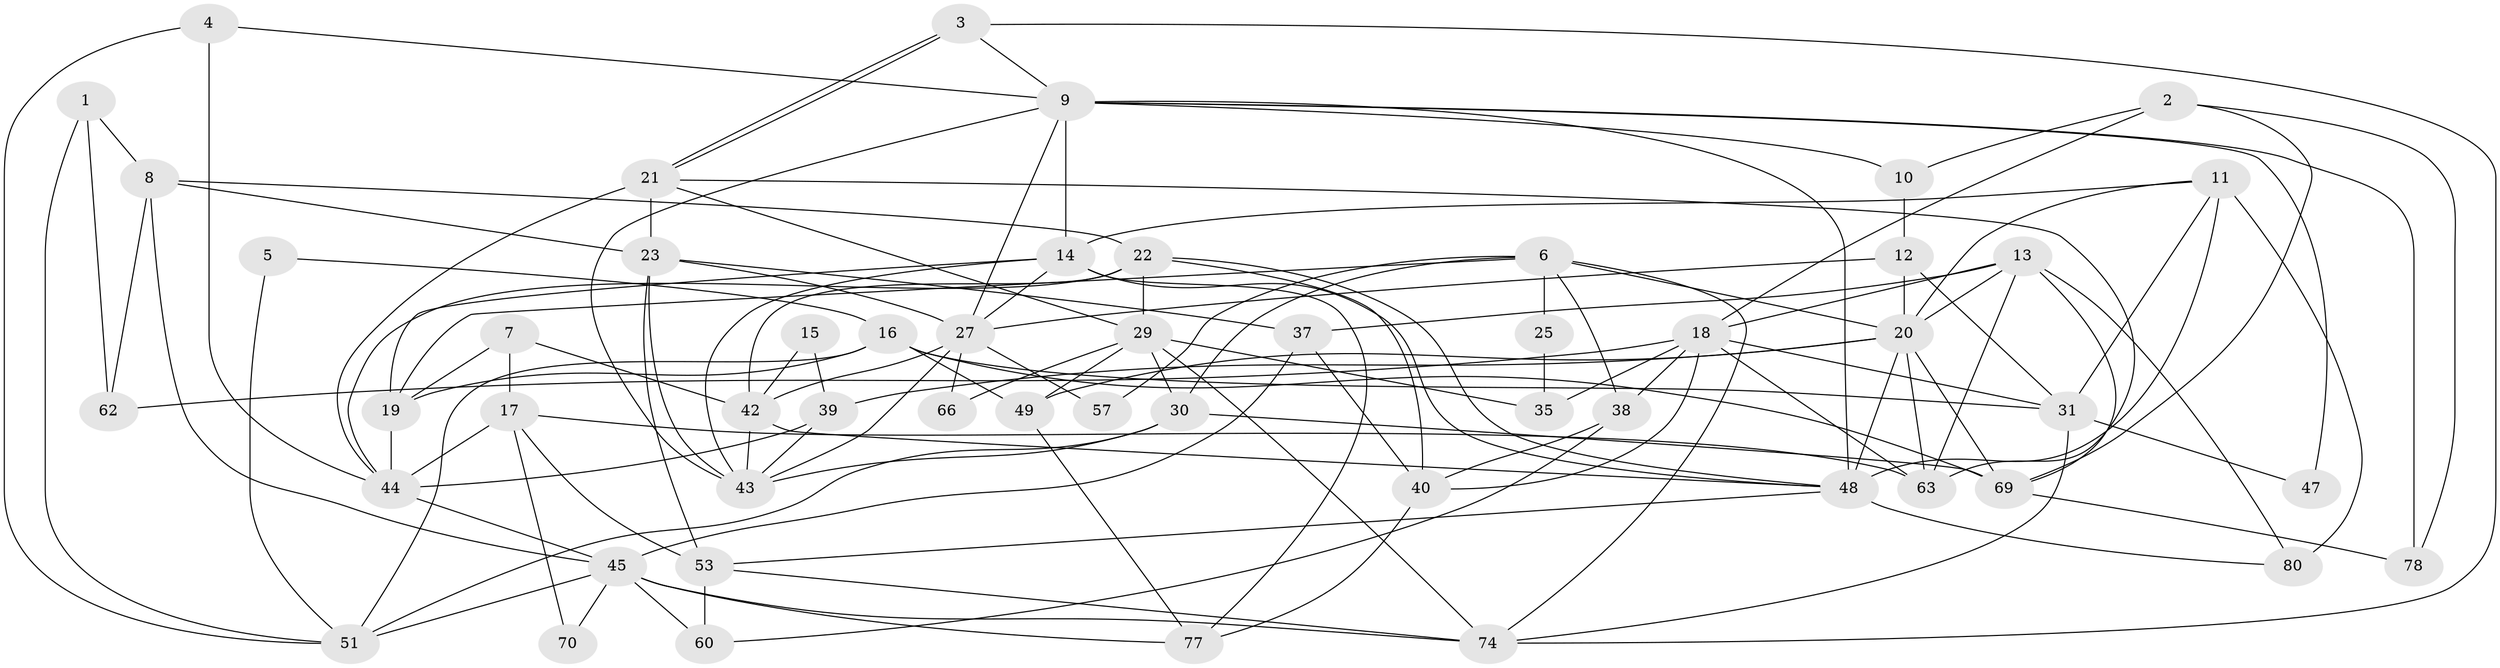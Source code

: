 // original degree distribution, {3: 0.18072289156626506, 4: 0.3855421686746988, 2: 0.1566265060240964, 5: 0.1566265060240964, 6: 0.060240963855421686, 8: 0.012048192771084338, 7: 0.03614457831325301, 9: 0.012048192771084338}
// Generated by graph-tools (version 1.1) at 2025/41/03/06/25 10:41:57]
// undirected, 53 vertices, 129 edges
graph export_dot {
graph [start="1"]
  node [color=gray90,style=filled];
  1;
  2;
  3;
  4;
  5;
  6 [super="+76"];
  7 [super="+59"];
  8 [super="+72"];
  9 [super="+34"];
  10 [super="+26"];
  11 [super="+46"];
  12 [super="+58"];
  13 [super="+50"];
  14 [super="+32"];
  15;
  16 [super="+54"];
  17 [super="+28"];
  18 [super="+24"];
  19;
  20 [super="+68"];
  21;
  22 [super="+67"];
  23 [super="+64"];
  25;
  27 [super="+36"];
  29 [super="+73"];
  30 [super="+41"];
  31 [super="+33"];
  35;
  37;
  38;
  39 [super="+81"];
  40 [super="+82"];
  42 [super="+52"];
  43 [super="+65"];
  44 [super="+61"];
  45 [super="+56"];
  47;
  48 [super="+55"];
  49;
  51 [super="+71"];
  53 [super="+79"];
  57;
  60;
  62;
  63;
  66;
  69 [super="+75"];
  70;
  74;
  77;
  78;
  80 [super="+83"];
  1 -- 62;
  1 -- 51;
  1 -- 8;
  2 -- 78;
  2 -- 69;
  2 -- 18;
  2 -- 10;
  3 -- 9;
  3 -- 21;
  3 -- 21;
  3 -- 74;
  4 -- 51;
  4 -- 44;
  4 -- 9;
  5 -- 51;
  5 -- 16;
  6 -- 74;
  6 -- 19;
  6 -- 25;
  6 -- 20;
  6 -- 38;
  6 -- 57;
  6 -- 30;
  7 -- 19;
  7 -- 42 [weight=2];
  7 -- 17;
  8 -- 62;
  8 -- 22;
  8 -- 23;
  8 -- 45;
  9 -- 14;
  9 -- 78;
  9 -- 48;
  9 -- 47;
  9 -- 43;
  9 -- 27;
  9 -- 10;
  10 -- 12;
  11 -- 31;
  11 -- 48;
  11 -- 80 [weight=2];
  11 -- 14;
  11 -- 20;
  12 -- 27;
  12 -- 20 [weight=2];
  12 -- 31;
  13 -- 63;
  13 -- 37;
  13 -- 69;
  13 -- 18;
  13 -- 80;
  13 -- 20;
  14 -- 27;
  14 -- 48;
  14 -- 19;
  14 -- 77;
  14 -- 43;
  15 -- 42;
  15 -- 39;
  16 -- 69 [weight=2];
  16 -- 49;
  16 -- 51;
  16 -- 19;
  16 -- 31;
  17 -- 70;
  17 -- 44;
  17 -- 63;
  17 -- 53;
  18 -- 38;
  18 -- 31;
  18 -- 35;
  18 -- 40;
  18 -- 62;
  18 -- 63;
  19 -- 44;
  20 -- 69;
  20 -- 39;
  20 -- 48;
  20 -- 49;
  20 -- 63;
  21 -- 63;
  21 -- 29;
  21 -- 44;
  21 -- 23;
  22 -- 44;
  22 -- 48;
  22 -- 40;
  22 -- 42;
  22 -- 29;
  23 -- 27;
  23 -- 53;
  23 -- 37;
  23 -- 43;
  25 -- 35;
  27 -- 43;
  27 -- 66;
  27 -- 42;
  27 -- 57;
  29 -- 30 [weight=2];
  29 -- 35;
  29 -- 66;
  29 -- 49;
  29 -- 74;
  30 -- 51;
  30 -- 69;
  30 -- 43;
  31 -- 74;
  31 -- 47;
  37 -- 40;
  37 -- 45;
  38 -- 60;
  38 -- 40;
  39 -- 44;
  39 -- 43;
  40 -- 77;
  42 -- 43;
  42 -- 48;
  44 -- 45;
  45 -- 74;
  45 -- 51;
  45 -- 77;
  45 -- 70;
  45 -- 60;
  48 -- 80;
  48 -- 53;
  49 -- 77;
  53 -- 74;
  53 -- 60;
  69 -- 78;
}
